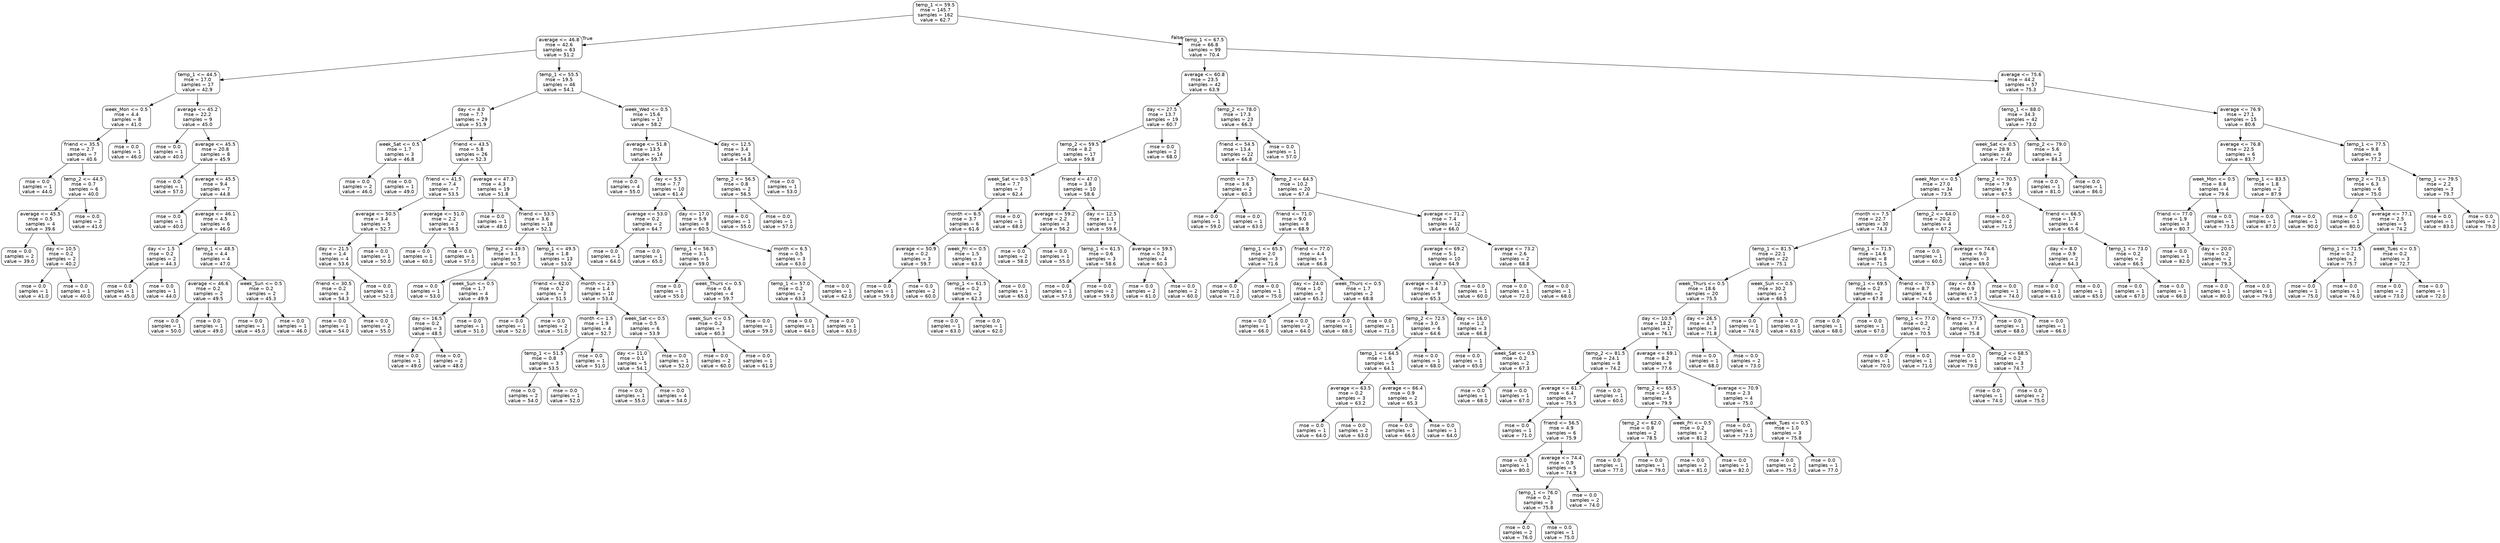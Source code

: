 digraph Tree {
node [shape=box, style="rounded", color="black", fontname=helvetica] ;
edge [fontname=helvetica] ;
0 [label="temp_1 <= 59.5\nmse = 145.7\nsamples = 162\nvalue = 62.7"] ;
1 [label="average <= 46.8\nmse = 42.6\nsamples = 63\nvalue = 51.2"] ;
0 -> 1 [labeldistance=2.5, labelangle=45, headlabel="True"] ;
2 [label="temp_1 <= 44.5\nmse = 17.0\nsamples = 17\nvalue = 42.9"] ;
1 -> 2 ;
3 [label="week_Mon <= 0.5\nmse = 4.4\nsamples = 8\nvalue = 41.0"] ;
2 -> 3 ;
4 [label="friend <= 35.5\nmse = 2.7\nsamples = 7\nvalue = 40.6"] ;
3 -> 4 ;
5 [label="mse = 0.0\nsamples = 1\nvalue = 44.0"] ;
4 -> 5 ;
6 [label="temp_2 <= 44.5\nmse = 0.7\nsamples = 6\nvalue = 40.0"] ;
4 -> 6 ;
7 [label="average <= 45.5\nmse = 0.5\nsamples = 4\nvalue = 39.6"] ;
6 -> 7 ;
8 [label="mse = 0.0\nsamples = 2\nvalue = 39.0"] ;
7 -> 8 ;
9 [label="day <= 10.5\nmse = 0.2\nsamples = 2\nvalue = 40.2"] ;
7 -> 9 ;
10 [label="mse = 0.0\nsamples = 1\nvalue = 41.0"] ;
9 -> 10 ;
11 [label="mse = 0.0\nsamples = 1\nvalue = 40.0"] ;
9 -> 11 ;
12 [label="mse = 0.0\nsamples = 2\nvalue = 41.0"] ;
6 -> 12 ;
13 [label="mse = 0.0\nsamples = 1\nvalue = 46.0"] ;
3 -> 13 ;
14 [label="average <= 45.2\nmse = 22.2\nsamples = 9\nvalue = 45.0"] ;
2 -> 14 ;
15 [label="mse = 0.0\nsamples = 1\nvalue = 40.0"] ;
14 -> 15 ;
16 [label="average <= 45.5\nmse = 20.8\nsamples = 8\nvalue = 45.9"] ;
14 -> 16 ;
17 [label="mse = 0.0\nsamples = 1\nvalue = 57.0"] ;
16 -> 17 ;
18 [label="average <= 45.5\nmse = 9.4\nsamples = 7\nvalue = 44.8"] ;
16 -> 18 ;
19 [label="mse = 0.0\nsamples = 1\nvalue = 40.0"] ;
18 -> 19 ;
20 [label="average <= 46.1\nmse = 4.5\nsamples = 6\nvalue = 46.0"] ;
18 -> 20 ;
21 [label="day <= 1.5\nmse = 0.2\nsamples = 2\nvalue = 44.3"] ;
20 -> 21 ;
22 [label="mse = 0.0\nsamples = 1\nvalue = 45.0"] ;
21 -> 22 ;
23 [label="mse = 0.0\nsamples = 1\nvalue = 44.0"] ;
21 -> 23 ;
24 [label="temp_1 <= 48.5\nmse = 4.4\nsamples = 4\nvalue = 47.0"] ;
20 -> 24 ;
25 [label="average <= 46.6\nmse = 0.2\nsamples = 2\nvalue = 49.5"] ;
24 -> 25 ;
26 [label="mse = 0.0\nsamples = 1\nvalue = 50.0"] ;
25 -> 26 ;
27 [label="mse = 0.0\nsamples = 1\nvalue = 49.0"] ;
25 -> 27 ;
28 [label="week_Sun <= 0.5\nmse = 0.2\nsamples = 2\nvalue = 45.3"] ;
24 -> 28 ;
29 [label="mse = 0.0\nsamples = 1\nvalue = 45.0"] ;
28 -> 29 ;
30 [label="mse = 0.0\nsamples = 1\nvalue = 46.0"] ;
28 -> 30 ;
31 [label="temp_1 <= 55.5\nmse = 19.5\nsamples = 46\nvalue = 54.1"] ;
1 -> 31 ;
32 [label="day <= 4.0\nmse = 7.7\nsamples = 29\nvalue = 51.9"] ;
31 -> 32 ;
33 [label="week_Sat <= 0.5\nmse = 1.7\nsamples = 3\nvalue = 46.8"] ;
32 -> 33 ;
34 [label="mse = 0.0\nsamples = 2\nvalue = 46.0"] ;
33 -> 34 ;
35 [label="mse = 0.0\nsamples = 1\nvalue = 49.0"] ;
33 -> 35 ;
36 [label="friend <= 43.5\nmse = 5.8\nsamples = 26\nvalue = 52.3"] ;
32 -> 36 ;
37 [label="friend <= 41.5\nmse = 7.4\nsamples = 7\nvalue = 53.5"] ;
36 -> 37 ;
38 [label="average <= 50.5\nmse = 3.4\nsamples = 5\nvalue = 52.7"] ;
37 -> 38 ;
39 [label="day <= 21.5\nmse = 1.4\nsamples = 4\nvalue = 53.6"] ;
38 -> 39 ;
40 [label="friend <= 30.5\nmse = 0.2\nsamples = 3\nvalue = 54.3"] ;
39 -> 40 ;
41 [label="mse = 0.0\nsamples = 1\nvalue = 54.0"] ;
40 -> 41 ;
42 [label="mse = 0.0\nsamples = 2\nvalue = 55.0"] ;
40 -> 42 ;
43 [label="mse = 0.0\nsamples = 1\nvalue = 52.0"] ;
39 -> 43 ;
44 [label="mse = 0.0\nsamples = 1\nvalue = 50.0"] ;
38 -> 44 ;
45 [label="average <= 51.0\nmse = 2.2\nsamples = 2\nvalue = 58.5"] ;
37 -> 45 ;
46 [label="mse = 0.0\nsamples = 1\nvalue = 60.0"] ;
45 -> 46 ;
47 [label="mse = 0.0\nsamples = 1\nvalue = 57.0"] ;
45 -> 47 ;
48 [label="average <= 47.3\nmse = 4.3\nsamples = 19\nvalue = 51.8"] ;
36 -> 48 ;
49 [label="mse = 0.0\nsamples = 1\nvalue = 48.0"] ;
48 -> 49 ;
50 [label="friend <= 53.5\nmse = 3.6\nsamples = 18\nvalue = 52.1"] ;
48 -> 50 ;
51 [label="temp_2 <= 49.5\nmse = 3.1\nsamples = 5\nvalue = 50.7"] ;
50 -> 51 ;
52 [label="mse = 0.0\nsamples = 1\nvalue = 53.0"] ;
51 -> 52 ;
53 [label="week_Sun <= 0.5\nmse = 1.7\nsamples = 4\nvalue = 49.9"] ;
51 -> 53 ;
54 [label="day <= 16.5\nmse = 0.2\nsamples = 3\nvalue = 48.5"] ;
53 -> 54 ;
55 [label="mse = 0.0\nsamples = 1\nvalue = 49.0"] ;
54 -> 55 ;
56 [label="mse = 0.0\nsamples = 2\nvalue = 48.0"] ;
54 -> 56 ;
57 [label="mse = 0.0\nsamples = 1\nvalue = 51.0"] ;
53 -> 57 ;
58 [label="temp_1 <= 49.5\nmse = 1.8\nsamples = 13\nvalue = 53.0"] ;
50 -> 58 ;
59 [label="friend <= 62.0\nmse = 0.2\nsamples = 3\nvalue = 51.5"] ;
58 -> 59 ;
60 [label="mse = 0.0\nsamples = 1\nvalue = 52.0"] ;
59 -> 60 ;
61 [label="mse = 0.0\nsamples = 2\nvalue = 51.0"] ;
59 -> 61 ;
62 [label="month <= 2.5\nmse = 1.4\nsamples = 10\nvalue = 53.4"] ;
58 -> 62 ;
63 [label="month <= 1.5\nmse = 1.9\nsamples = 4\nvalue = 52.7"] ;
62 -> 63 ;
64 [label="temp_1 <= 51.5\nmse = 0.8\nsamples = 3\nvalue = 53.5"] ;
63 -> 64 ;
65 [label="mse = 0.0\nsamples = 2\nvalue = 54.0"] ;
64 -> 65 ;
66 [label="mse = 0.0\nsamples = 1\nvalue = 52.0"] ;
64 -> 66 ;
67 [label="mse = 0.0\nsamples = 1\nvalue = 51.0"] ;
63 -> 67 ;
68 [label="week_Sat <= 0.5\nmse = 0.5\nsamples = 6\nvalue = 53.9"] ;
62 -> 68 ;
69 [label="day <= 11.0\nmse = 0.1\nsamples = 5\nvalue = 54.1"] ;
68 -> 69 ;
70 [label="mse = 0.0\nsamples = 1\nvalue = 55.0"] ;
69 -> 70 ;
71 [label="mse = 0.0\nsamples = 4\nvalue = 54.0"] ;
69 -> 71 ;
72 [label="mse = 0.0\nsamples = 1\nvalue = 52.0"] ;
68 -> 72 ;
73 [label="week_Wed <= 0.5\nmse = 15.6\nsamples = 17\nvalue = 58.2"] ;
31 -> 73 ;
74 [label="average <= 51.8\nmse = 13.5\nsamples = 14\nvalue = 59.7"] ;
73 -> 74 ;
75 [label="mse = 0.0\nsamples = 4\nvalue = 55.0"] ;
74 -> 75 ;
76 [label="day <= 5.5\nmse = 7.7\nsamples = 10\nvalue = 61.4"] ;
74 -> 76 ;
77 [label="average <= 53.0\nmse = 0.2\nsamples = 2\nvalue = 64.7"] ;
76 -> 77 ;
78 [label="mse = 0.0\nsamples = 1\nvalue = 64.0"] ;
77 -> 78 ;
79 [label="mse = 0.0\nsamples = 1\nvalue = 65.0"] ;
77 -> 79 ;
80 [label="day <= 17.0\nmse = 5.9\nsamples = 8\nvalue = 60.5"] ;
76 -> 80 ;
81 [label="temp_1 <= 56.5\nmse = 3.1\nsamples = 5\nvalue = 59.0"] ;
80 -> 81 ;
82 [label="mse = 0.0\nsamples = 1\nvalue = 55.0"] ;
81 -> 82 ;
83 [label="week_Thurs <= 0.5\nmse = 0.6\nsamples = 4\nvalue = 59.7"] ;
81 -> 83 ;
84 [label="week_Sun <= 0.5\nmse = 0.2\nsamples = 3\nvalue = 60.3"] ;
83 -> 84 ;
85 [label="mse = 0.0\nsamples = 2\nvalue = 60.0"] ;
84 -> 85 ;
86 [label="mse = 0.0\nsamples = 1\nvalue = 61.0"] ;
84 -> 86 ;
87 [label="mse = 0.0\nsamples = 1\nvalue = 59.0"] ;
83 -> 87 ;
88 [label="month <= 6.5\nmse = 0.5\nsamples = 3\nvalue = 63.0"] ;
80 -> 88 ;
89 [label="temp_1 <= 57.0\nmse = 0.2\nsamples = 2\nvalue = 63.3"] ;
88 -> 89 ;
90 [label="mse = 0.0\nsamples = 1\nvalue = 64.0"] ;
89 -> 90 ;
91 [label="mse = 0.0\nsamples = 1\nvalue = 63.0"] ;
89 -> 91 ;
92 [label="mse = 0.0\nsamples = 1\nvalue = 62.0"] ;
88 -> 92 ;
93 [label="day <= 12.5\nmse = 3.4\nsamples = 3\nvalue = 54.8"] ;
73 -> 93 ;
94 [label="temp_2 <= 56.5\nmse = 0.8\nsamples = 2\nvalue = 56.5"] ;
93 -> 94 ;
95 [label="mse = 0.0\nsamples = 1\nvalue = 55.0"] ;
94 -> 95 ;
96 [label="mse = 0.0\nsamples = 1\nvalue = 57.0"] ;
94 -> 96 ;
97 [label="mse = 0.0\nsamples = 1\nvalue = 53.0"] ;
93 -> 97 ;
98 [label="temp_1 <= 67.5\nmse = 66.8\nsamples = 99\nvalue = 70.4"] ;
0 -> 98 [labeldistance=2.5, labelangle=-45, headlabel="False"] ;
99 [label="average <= 60.8\nmse = 23.5\nsamples = 42\nvalue = 63.9"] ;
98 -> 99 ;
100 [label="day <= 27.5\nmse = 13.7\nsamples = 19\nvalue = 60.7"] ;
99 -> 100 ;
101 [label="temp_2 <= 59.5\nmse = 8.2\nsamples = 17\nvalue = 59.8"] ;
100 -> 101 ;
102 [label="week_Sat <= 0.5\nmse = 7.7\nsamples = 7\nvalue = 62.4"] ;
101 -> 102 ;
103 [label="month <= 6.5\nmse = 3.7\nsamples = 6\nvalue = 61.6"] ;
102 -> 103 ;
104 [label="average <= 50.9\nmse = 0.2\nsamples = 3\nvalue = 59.7"] ;
103 -> 104 ;
105 [label="mse = 0.0\nsamples = 1\nvalue = 59.0"] ;
104 -> 105 ;
106 [label="mse = 0.0\nsamples = 2\nvalue = 60.0"] ;
104 -> 106 ;
107 [label="week_Fri <= 0.5\nmse = 1.5\nsamples = 3\nvalue = 63.0"] ;
103 -> 107 ;
108 [label="temp_1 <= 61.5\nmse = 0.2\nsamples = 2\nvalue = 62.3"] ;
107 -> 108 ;
109 [label="mse = 0.0\nsamples = 1\nvalue = 63.0"] ;
108 -> 109 ;
110 [label="mse = 0.0\nsamples = 1\nvalue = 62.0"] ;
108 -> 110 ;
111 [label="mse = 0.0\nsamples = 1\nvalue = 65.0"] ;
107 -> 111 ;
112 [label="mse = 0.0\nsamples = 1\nvalue = 68.0"] ;
102 -> 112 ;
113 [label="friend <= 47.0\nmse = 3.8\nsamples = 10\nvalue = 58.6"] ;
101 -> 113 ;
114 [label="average <= 59.2\nmse = 2.2\nsamples = 3\nvalue = 56.2"] ;
113 -> 114 ;
115 [label="mse = 0.0\nsamples = 2\nvalue = 58.0"] ;
114 -> 115 ;
116 [label="mse = 0.0\nsamples = 1\nvalue = 55.0"] ;
114 -> 116 ;
117 [label="day <= 12.5\nmse = 1.1\nsamples = 7\nvalue = 59.6"] ;
113 -> 117 ;
118 [label="temp_1 <= 61.5\nmse = 0.6\nsamples = 3\nvalue = 58.6"] ;
117 -> 118 ;
119 [label="mse = 0.0\nsamples = 1\nvalue = 57.0"] ;
118 -> 119 ;
120 [label="mse = 0.0\nsamples = 2\nvalue = 59.0"] ;
118 -> 120 ;
121 [label="average <= 59.5\nmse = 0.2\nsamples = 4\nvalue = 60.3"] ;
117 -> 121 ;
122 [label="mse = 0.0\nsamples = 2\nvalue = 61.0"] ;
121 -> 122 ;
123 [label="mse = 0.0\nsamples = 2\nvalue = 60.0"] ;
121 -> 123 ;
124 [label="mse = 0.0\nsamples = 2\nvalue = 68.0"] ;
100 -> 124 ;
125 [label="temp_2 <= 78.0\nmse = 17.3\nsamples = 23\nvalue = 66.3"] ;
99 -> 125 ;
126 [label="friend <= 54.5\nmse = 13.4\nsamples = 22\nvalue = 66.8"] ;
125 -> 126 ;
127 [label="month <= 7.5\nmse = 3.6\nsamples = 2\nvalue = 60.3"] ;
126 -> 127 ;
128 [label="mse = 0.0\nsamples = 1\nvalue = 59.0"] ;
127 -> 128 ;
129 [label="mse = 0.0\nsamples = 1\nvalue = 63.0"] ;
127 -> 129 ;
130 [label="temp_2 <= 64.5\nmse = 10.2\nsamples = 20\nvalue = 67.4"] ;
126 -> 130 ;
131 [label="friend <= 71.0\nmse = 9.0\nsamples = 8\nvalue = 68.9"] ;
130 -> 131 ;
132 [label="temp_1 <= 65.5\nmse = 2.0\nsamples = 3\nvalue = 71.6"] ;
131 -> 132 ;
133 [label="mse = 0.0\nsamples = 2\nvalue = 71.0"] ;
132 -> 133 ;
134 [label="mse = 0.0\nsamples = 1\nvalue = 75.0"] ;
132 -> 134 ;
135 [label="friend <= 77.0\nmse = 4.4\nsamples = 5\nvalue = 66.8"] ;
131 -> 135 ;
136 [label="day <= 24.0\nmse = 1.0\nsamples = 3\nvalue = 65.2"] ;
135 -> 136 ;
137 [label="mse = 0.0\nsamples = 1\nvalue = 66.0"] ;
136 -> 137 ;
138 [label="mse = 0.0\nsamples = 2\nvalue = 64.0"] ;
136 -> 138 ;
139 [label="week_Thurs <= 0.5\nmse = 1.7\nsamples = 2\nvalue = 68.8"] ;
135 -> 139 ;
140 [label="mse = 0.0\nsamples = 1\nvalue = 68.0"] ;
139 -> 140 ;
141 [label="mse = 0.0\nsamples = 1\nvalue = 71.0"] ;
139 -> 141 ;
142 [label="average <= 71.2\nmse = 7.4\nsamples = 12\nvalue = 66.0"] ;
130 -> 142 ;
143 [label="average <= 69.2\nmse = 5.1\nsamples = 10\nvalue = 64.9"] ;
142 -> 143 ;
144 [label="average <= 67.3\nmse = 3.4\nsamples = 9\nvalue = 65.3"] ;
143 -> 144 ;
145 [label="temp_2 <= 72.5\nmse = 3.0\nsamples = 6\nvalue = 64.6"] ;
144 -> 145 ;
146 [label="temp_1 <= 64.5\nmse = 1.6\nsamples = 5\nvalue = 64.1"] ;
145 -> 146 ;
147 [label="average <= 63.5\nmse = 0.2\nsamples = 3\nvalue = 63.2"] ;
146 -> 147 ;
148 [label="mse = 0.0\nsamples = 1\nvalue = 64.0"] ;
147 -> 148 ;
149 [label="mse = 0.0\nsamples = 2\nvalue = 63.0"] ;
147 -> 149 ;
150 [label="average <= 66.4\nmse = 0.9\nsamples = 2\nvalue = 65.3"] ;
146 -> 150 ;
151 [label="mse = 0.0\nsamples = 1\nvalue = 66.0"] ;
150 -> 151 ;
152 [label="mse = 0.0\nsamples = 1\nvalue = 64.0"] ;
150 -> 152 ;
153 [label="mse = 0.0\nsamples = 1\nvalue = 68.0"] ;
145 -> 153 ;
154 [label="day <= 16.0\nmse = 1.2\nsamples = 3\nvalue = 66.8"] ;
144 -> 154 ;
155 [label="mse = 0.0\nsamples = 1\nvalue = 65.0"] ;
154 -> 155 ;
156 [label="week_Sat <= 0.5\nmse = 0.2\nsamples = 2\nvalue = 67.3"] ;
154 -> 156 ;
157 [label="mse = 0.0\nsamples = 1\nvalue = 68.0"] ;
156 -> 157 ;
158 [label="mse = 0.0\nsamples = 1\nvalue = 67.0"] ;
156 -> 158 ;
159 [label="mse = 0.0\nsamples = 1\nvalue = 60.0"] ;
143 -> 159 ;
160 [label="average <= 73.2\nmse = 2.6\nsamples = 2\nvalue = 68.8"] ;
142 -> 160 ;
161 [label="mse = 0.0\nsamples = 1\nvalue = 72.0"] ;
160 -> 161 ;
162 [label="mse = 0.0\nsamples = 1\nvalue = 68.0"] ;
160 -> 162 ;
163 [label="mse = 0.0\nsamples = 1\nvalue = 57.0"] ;
125 -> 163 ;
164 [label="average <= 75.6\nmse = 44.2\nsamples = 57\nvalue = 75.3"] ;
98 -> 164 ;
165 [label="temp_1 <= 88.0\nmse = 34.3\nsamples = 42\nvalue = 73.0"] ;
164 -> 165 ;
166 [label="week_Sat <= 0.5\nmse = 28.9\nsamples = 40\nvalue = 72.4"] ;
165 -> 166 ;
167 [label="week_Mon <= 0.5\nmse = 27.0\nsamples = 34\nvalue = 73.5"] ;
166 -> 167 ;
168 [label="month <= 7.5\nmse = 22.7\nsamples = 30\nvalue = 74.3"] ;
167 -> 168 ;
169 [label="temp_1 <= 81.5\nmse = 22.1\nsamples = 22\nvalue = 75.1"] ;
168 -> 169 ;
170 [label="week_Thurs <= 0.5\nmse = 18.6\nsamples = 20\nvalue = 75.5"] ;
169 -> 170 ;
171 [label="day <= 10.5\nmse = 18.2\nsamples = 17\nvalue = 76.1"] ;
170 -> 171 ;
172 [label="temp_2 <= 81.5\nmse = 24.1\nsamples = 8\nvalue = 74.2"] ;
171 -> 172 ;
173 [label="average <= 61.7\nmse = 6.4\nsamples = 7\nvalue = 75.5"] ;
172 -> 173 ;
174 [label="mse = 0.0\nsamples = 1\nvalue = 71.0"] ;
173 -> 174 ;
175 [label="friend <= 56.5\nmse = 4.9\nsamples = 6\nvalue = 75.9"] ;
173 -> 175 ;
176 [label="mse = 0.0\nsamples = 1\nvalue = 80.0"] ;
175 -> 176 ;
177 [label="average <= 74.4\nmse = 0.9\nsamples = 5\nvalue = 74.9"] ;
175 -> 177 ;
178 [label="temp_1 <= 76.0\nmse = 0.2\nsamples = 3\nvalue = 75.8"] ;
177 -> 178 ;
179 [label="mse = 0.0\nsamples = 2\nvalue = 76.0"] ;
178 -> 179 ;
180 [label="mse = 0.0\nsamples = 1\nvalue = 75.0"] ;
178 -> 180 ;
181 [label="mse = 0.0\nsamples = 2\nvalue = 74.0"] ;
177 -> 181 ;
182 [label="mse = 0.0\nsamples = 1\nvalue = 60.0"] ;
172 -> 182 ;
183 [label="average <= 69.1\nmse = 8.2\nsamples = 9\nvalue = 77.6"] ;
171 -> 183 ;
184 [label="temp_2 <= 65.5\nmse = 2.4\nsamples = 5\nvalue = 79.9"] ;
183 -> 184 ;
185 [label="temp_2 <= 62.0\nmse = 0.8\nsamples = 2\nvalue = 78.5"] ;
184 -> 185 ;
186 [label="mse = 0.0\nsamples = 1\nvalue = 77.0"] ;
185 -> 186 ;
187 [label="mse = 0.0\nsamples = 1\nvalue = 79.0"] ;
185 -> 187 ;
188 [label="week_Fri <= 0.5\nmse = 0.2\nsamples = 3\nvalue = 81.2"] ;
184 -> 188 ;
189 [label="mse = 0.0\nsamples = 2\nvalue = 81.0"] ;
188 -> 189 ;
190 [label="mse = 0.0\nsamples = 1\nvalue = 82.0"] ;
188 -> 190 ;
191 [label="average <= 70.9\nmse = 2.3\nsamples = 4\nvalue = 75.0"] ;
183 -> 191 ;
192 [label="mse = 0.0\nsamples = 1\nvalue = 73.0"] ;
191 -> 192 ;
193 [label="week_Tues <= 0.5\nmse = 1.0\nsamples = 3\nvalue = 75.8"] ;
191 -> 193 ;
194 [label="mse = 0.0\nsamples = 2\nvalue = 75.0"] ;
193 -> 194 ;
195 [label="mse = 0.0\nsamples = 1\nvalue = 77.0"] ;
193 -> 195 ;
196 [label="day <= 26.5\nmse = 4.7\nsamples = 3\nvalue = 71.8"] ;
170 -> 196 ;
197 [label="mse = 0.0\nsamples = 1\nvalue = 68.0"] ;
196 -> 197 ;
198 [label="mse = 0.0\nsamples = 2\nvalue = 73.0"] ;
196 -> 198 ;
199 [label="week_Sun <= 0.5\nmse = 30.2\nsamples = 2\nvalue = 68.5"] ;
169 -> 199 ;
200 [label="mse = 0.0\nsamples = 1\nvalue = 74.0"] ;
199 -> 200 ;
201 [label="mse = 0.0\nsamples = 1\nvalue = 63.0"] ;
199 -> 201 ;
202 [label="temp_1 <= 71.5\nmse = 14.6\nsamples = 8\nvalue = 71.5"] ;
168 -> 202 ;
203 [label="temp_1 <= 69.5\nmse = 0.2\nsamples = 2\nvalue = 67.8"] ;
202 -> 203 ;
204 [label="mse = 0.0\nsamples = 1\nvalue = 68.0"] ;
203 -> 204 ;
205 [label="mse = 0.0\nsamples = 1\nvalue = 67.0"] ;
203 -> 205 ;
206 [label="friend <= 70.5\nmse = 8.7\nsamples = 6\nvalue = 74.0"] ;
202 -> 206 ;
207 [label="temp_1 <= 77.0\nmse = 0.2\nsamples = 2\nvalue = 70.5"] ;
206 -> 207 ;
208 [label="mse = 0.0\nsamples = 1\nvalue = 70.0"] ;
207 -> 208 ;
209 [label="mse = 0.0\nsamples = 1\nvalue = 71.0"] ;
207 -> 209 ;
210 [label="friend <= 77.5\nmse = 3.7\nsamples = 4\nvalue = 75.8"] ;
206 -> 210 ;
211 [label="mse = 0.0\nsamples = 1\nvalue = 79.0"] ;
210 -> 211 ;
212 [label="temp_2 <= 68.5\nmse = 0.2\nsamples = 3\nvalue = 74.7"] ;
210 -> 212 ;
213 [label="mse = 0.0\nsamples = 1\nvalue = 74.0"] ;
212 -> 213 ;
214 [label="mse = 0.0\nsamples = 2\nvalue = 75.0"] ;
212 -> 214 ;
215 [label="temp_2 <= 64.0\nmse = 20.2\nsamples = 4\nvalue = 67.2"] ;
167 -> 215 ;
216 [label="mse = 0.0\nsamples = 1\nvalue = 60.0"] ;
215 -> 216 ;
217 [label="average <= 74.6\nmse = 9.0\nsamples = 3\nvalue = 69.0"] ;
215 -> 217 ;
218 [label="day <= 8.5\nmse = 0.9\nsamples = 2\nvalue = 67.3"] ;
217 -> 218 ;
219 [label="mse = 0.0\nsamples = 1\nvalue = 68.0"] ;
218 -> 219 ;
220 [label="mse = 0.0\nsamples = 1\nvalue = 66.0"] ;
218 -> 220 ;
221 [label="mse = 0.0\nsamples = 1\nvalue = 74.0"] ;
217 -> 221 ;
222 [label="temp_2 <= 70.5\nmse = 7.9\nsamples = 6\nvalue = 67.5"] ;
166 -> 222 ;
223 [label="mse = 0.0\nsamples = 2\nvalue = 71.0"] ;
222 -> 223 ;
224 [label="friend <= 66.5\nmse = 1.7\nsamples = 4\nvalue = 65.6"] ;
222 -> 224 ;
225 [label="day <= 8.0\nmse = 0.9\nsamples = 2\nvalue = 64.3"] ;
224 -> 225 ;
226 [label="mse = 0.0\nsamples = 1\nvalue = 63.0"] ;
225 -> 226 ;
227 [label="mse = 0.0\nsamples = 1\nvalue = 65.0"] ;
225 -> 227 ;
228 [label="temp_1 <= 73.0\nmse = 0.2\nsamples = 2\nvalue = 66.5"] ;
224 -> 228 ;
229 [label="mse = 0.0\nsamples = 1\nvalue = 67.0"] ;
228 -> 229 ;
230 [label="mse = 0.0\nsamples = 1\nvalue = 66.0"] ;
228 -> 230 ;
231 [label="temp_2 <= 79.0\nmse = 5.6\nsamples = 2\nvalue = 84.3"] ;
165 -> 231 ;
232 [label="mse = 0.0\nsamples = 1\nvalue = 81.0"] ;
231 -> 232 ;
233 [label="mse = 0.0\nsamples = 1\nvalue = 86.0"] ;
231 -> 233 ;
234 [label="average <= 76.9\nmse = 27.1\nsamples = 15\nvalue = 80.6"] ;
164 -> 234 ;
235 [label="average <= 76.8\nmse = 22.5\nsamples = 6\nvalue = 83.7"] ;
234 -> 235 ;
236 [label="week_Mon <= 0.5\nmse = 8.8\nsamples = 4\nvalue = 79.6"] ;
235 -> 236 ;
237 [label="friend <= 77.0\nmse = 1.9\nsamples = 3\nvalue = 80.7"] ;
236 -> 237 ;
238 [label="mse = 0.0\nsamples = 1\nvalue = 82.0"] ;
237 -> 238 ;
239 [label="day <= 20.0\nmse = 0.2\nsamples = 2\nvalue = 79.3"] ;
237 -> 239 ;
240 [label="mse = 0.0\nsamples = 1\nvalue = 80.0"] ;
239 -> 240 ;
241 [label="mse = 0.0\nsamples = 1\nvalue = 79.0"] ;
239 -> 241 ;
242 [label="mse = 0.0\nsamples = 1\nvalue = 73.0"] ;
236 -> 242 ;
243 [label="temp_1 <= 83.5\nmse = 1.8\nsamples = 2\nvalue = 87.9"] ;
235 -> 243 ;
244 [label="mse = 0.0\nsamples = 1\nvalue = 87.0"] ;
243 -> 244 ;
245 [label="mse = 0.0\nsamples = 1\nvalue = 90.0"] ;
243 -> 245 ;
246 [label="temp_1 <= 77.5\nmse = 9.8\nsamples = 9\nvalue = 77.2"] ;
234 -> 246 ;
247 [label="temp_2 <= 71.5\nmse = 6.3\nsamples = 6\nvalue = 75.0"] ;
246 -> 247 ;
248 [label="mse = 0.0\nsamples = 1\nvalue = 80.0"] ;
247 -> 248 ;
249 [label="average <= 77.1\nmse = 2.5\nsamples = 5\nvalue = 74.2"] ;
247 -> 249 ;
250 [label="temp_1 <= 71.5\nmse = 0.2\nsamples = 2\nvalue = 75.7"] ;
249 -> 250 ;
251 [label="mse = 0.0\nsamples = 1\nvalue = 75.0"] ;
250 -> 251 ;
252 [label="mse = 0.0\nsamples = 1\nvalue = 76.0"] ;
250 -> 252 ;
253 [label="week_Tues <= 0.5\nmse = 0.2\nsamples = 3\nvalue = 72.7"] ;
249 -> 253 ;
254 [label="mse = 0.0\nsamples = 2\nvalue = 73.0"] ;
253 -> 254 ;
255 [label="mse = 0.0\nsamples = 1\nvalue = 72.0"] ;
253 -> 255 ;
256 [label="temp_1 <= 79.5\nmse = 2.2\nsamples = 3\nvalue = 79.7"] ;
246 -> 256 ;
257 [label="mse = 0.0\nsamples = 1\nvalue = 83.0"] ;
256 -> 257 ;
258 [label="mse = 0.0\nsamples = 2\nvalue = 79.0"] ;
256 -> 258 ;
}